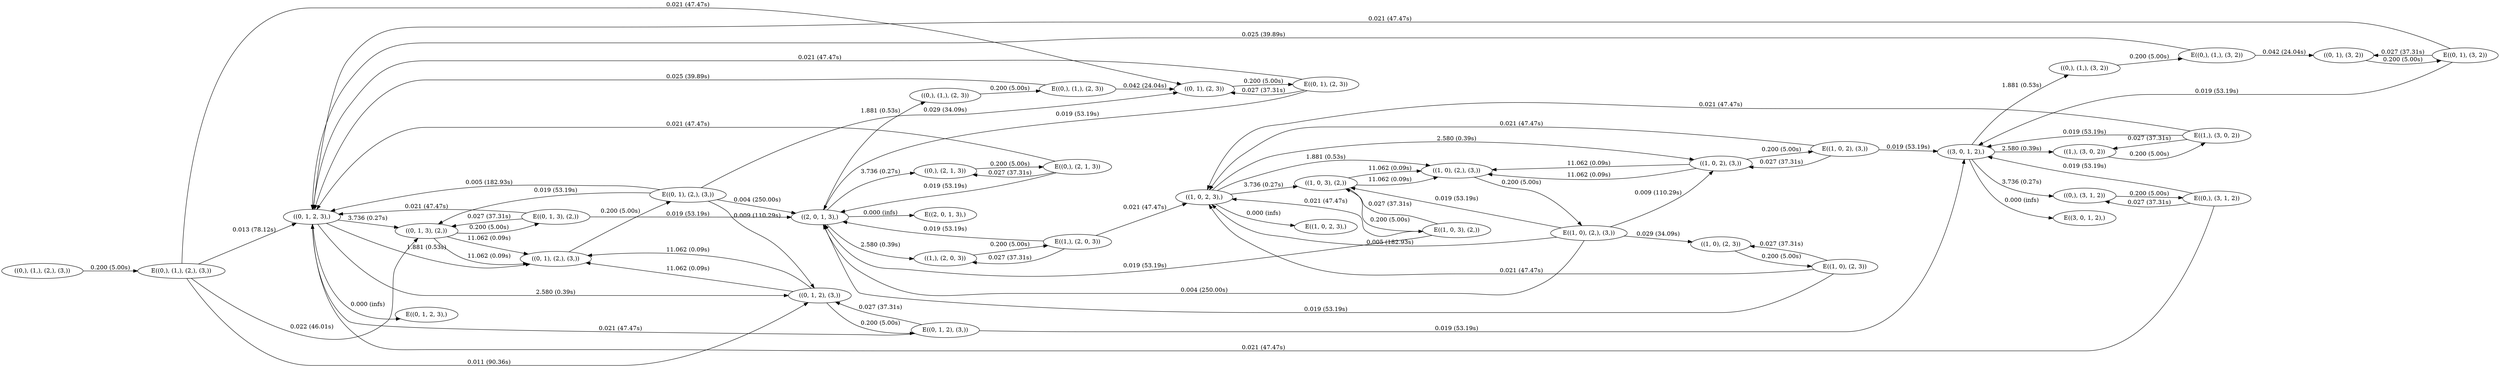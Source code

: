 digraph markov_chain { 
rankdir=LR;
"((0,), (1,), (2,), (3,))" -> "E((0,), (1,), (2,), (3,))" [ label = "0.200 (5.00s)" ]; 
"E((0,), (1,), (2,), (3,))" -> "((0, 1, 2, 3),)" [label = "0.013 (78.12s)" ]; 
"E((0,), (1,), (2,), (3,))" -> "((0, 1, 3), (2,))" [label = "0.022 (46.01s)" ]; 
"E((0,), (1,), (2,), (3,))" -> "((0, 1, 2), (3,))" [label = "0.011 (90.36s)" ]; 
"E((0,), (1,), (2,), (3,))" -> "((0, 1), (2, 3))" [label = "0.021 (47.47s)" ]; 
"((0, 1, 2, 3),)" -> "E((0, 1, 2, 3),)" [ label = "0.000 (infs)" ]; 
"((0, 1, 2, 3),)" -> "((0, 1), (2,), (3,))" [ label = "1.881 (0.53s)" ]; 
"((0, 1, 2, 3),)" -> "((0, 1, 2), (3,))" [ label = "2.580 (0.39s)" ]; 
"((0, 1, 2, 3),)" -> "((0, 1, 3), (2,))" [ label = "3.736 (0.27s)" ]; 
"((0, 1), (2, 3))" -> "E((0, 1), (2, 3))" [ label = "0.200 (5.00s)" ]; 
"E((0, 1), (2, 3))" -> "((0, 1, 2, 3),)" [label = "0.021 (47.47s)" ]; 
"E((0, 1), (2, 3))" -> "((0, 1), (2, 3))" [label = "0.027 (37.31s)" ]; 
"E((0, 1), (2, 3))" -> "((2, 0, 1, 3),)" [label = "0.019 (53.19s)" ]; 
"((0, 1, 2), (3,))" -> "E((0, 1, 2), (3,))" [ label = "0.200 (5.00s)" ]; 
"E((0, 1, 2), (3,))" -> "((0, 1, 2, 3),)" [label = "0.021 (47.47s)" ]; 
"E((0, 1, 2), (3,))" -> "((3, 0, 1, 2),)" [label = "0.019 (53.19s)" ]; 
"E((0, 1, 2), (3,))" -> "((0, 1, 2), (3,))" [label = "0.027 (37.31s)" ]; 
"((0, 1, 2), (3,))" -> "((0, 1), (2,), (3,))" [ label = "11.062 (0.09s)" ]; 
"((0, 1, 2), (3,))" -> "((0, 1), (2,), (3,))" [ label = "11.062 (0.09s)" ]; 
"((2, 0, 1, 3),)" -> "E((2, 0, 1, 3),)" [ label = "0.000 (infs)" ]; 
"((2, 0, 1, 3),)" -> "((1,), (2, 0, 3))" [ label = "2.580 (0.39s)" ]; 
"((2, 0, 1, 3),)" -> "((0,), (1,), (2, 3))" [ label = "1.881 (0.53s)" ]; 
"((2, 0, 1, 3),)" -> "((0,), (2, 1, 3))" [ label = "3.736 (0.27s)" ]; 
"((0, 1), (2,), (3,))" -> "E((0, 1), (2,), (3,))" [ label = "0.200 (5.00s)" ]; 
"E((0, 1), (2,), (3,))" -> "((0, 1, 2), (3,))" [label = "0.009 (110.29s)" ]; 
"E((0, 1), (2,), (3,))" -> "((0, 1, 2, 3),)" [label = "0.005 (182.93s)" ]; 
"E((0, 1), (2,), (3,))" -> "((0, 1), (2, 3))" [label = "0.029 (34.09s)" ]; 
"E((0, 1), (2,), (3,))" -> "((0, 1, 3), (2,))" [label = "0.019 (53.19s)" ]; 
"E((0, 1), (2,), (3,))" -> "((2, 0, 1, 3),)" [label = "0.004 (250.00s)" ]; 
"((0, 1, 3), (2,))" -> "E((0, 1, 3), (2,))" [ label = "0.200 (5.00s)" ]; 
"E((0, 1, 3), (2,))" -> "((0, 1, 2, 3),)" [label = "0.021 (47.47s)" ]; 
"E((0, 1, 3), (2,))" -> "((0, 1, 3), (2,))" [label = "0.027 (37.31s)" ]; 
"E((0, 1, 3), (2,))" -> "((2, 0, 1, 3),)" [label = "0.019 (53.19s)" ]; 
"((0, 1, 3), (2,))" -> "((0, 1), (2,), (3,))" [ label = "11.062 (0.09s)" ]; 
"((0, 1, 3), (2,))" -> "((0, 1), (2,), (3,))" [ label = "11.062 (0.09s)" ]; 
"((3, 0, 1, 2),)" -> "E((3, 0, 1, 2),)" [ label = "0.000 (infs)" ]; 
"((3, 0, 1, 2),)" -> "((1,), (3, 0, 2))" [ label = "2.580 (0.39s)" ]; 
"((3, 0, 1, 2),)" -> "((0,), (1,), (3, 2))" [ label = "1.881 (0.53s)" ]; 
"((3, 0, 1, 2),)" -> "((0,), (3, 1, 2))" [ label = "3.736 (0.27s)" ]; 
"((1,), (2, 0, 3))" -> "E((1,), (2, 0, 3))" [ label = "0.200 (5.00s)" ]; 
"E((1,), (2, 0, 3))" -> "((1,), (2, 0, 3))" [label = "0.027 (37.31s)" ]; 
"E((1,), (2, 0, 3))" -> "((1, 0, 2, 3),)" [label = "0.021 (47.47s)" ]; 
"E((1,), (2, 0, 3))" -> "((2, 0, 1, 3),)" [label = "0.019 (53.19s)" ]; 
"((0,), (2, 1, 3))" -> "E((0,), (2, 1, 3))" [ label = "0.200 (5.00s)" ]; 
"E((0,), (2, 1, 3))" -> "((0, 1, 2, 3),)" [label = "0.021 (47.47s)" ]; 
"E((0,), (2, 1, 3))" -> "((0,), (2, 1, 3))" [label = "0.027 (37.31s)" ]; 
"E((0,), (2, 1, 3))" -> "((2, 0, 1, 3),)" [label = "0.019 (53.19s)" ]; 
"((1,), (3, 0, 2))" -> "E((1,), (3, 0, 2))" [ label = "0.200 (5.00s)" ]; 
"E((1,), (3, 0, 2))" -> "((1, 0, 2, 3),)" [label = "0.021 (47.47s)" ]; 
"E((1,), (3, 0, 2))" -> "((3, 0, 1, 2),)" [label = "0.019 (53.19s)" ]; 
"E((1,), (3, 0, 2))" -> "((1,), (3, 0, 2))" [label = "0.027 (37.31s)" ]; 
"((0,), (3, 1, 2))" -> "E((0,), (3, 1, 2))" [ label = "0.200 (5.00s)" ]; 
"E((0,), (3, 1, 2))" -> "((0, 1, 2, 3),)" [label = "0.021 (47.47s)" ]; 
"E((0,), (3, 1, 2))" -> "((3, 0, 1, 2),)" [label = "0.019 (53.19s)" ]; 
"E((0,), (3, 1, 2))" -> "((0,), (3, 1, 2))" [label = "0.027 (37.31s)" ]; 
"((0,), (1,), (2, 3))" -> "E((0,), (1,), (2, 3))" [ label = "0.200 (5.00s)" ]; 
"E((0,), (1,), (2, 3))" -> "((0, 1), (2, 3))" [label = "0.042 (24.04s)" ]; 
"E((0,), (1,), (2, 3))" -> "((0, 1, 2, 3),)" [label = "0.025 (39.89s)" ]; 
"((1, 0, 2, 3),)" -> "E((1, 0, 2, 3),)" [ label = "0.000 (infs)" ]; 
"((1, 0, 2, 3),)" -> "((1, 0, 3), (2,))" [ label = "3.736 (0.27s)" ]; 
"((1, 0, 2, 3),)" -> "((1, 0), (2,), (3,))" [ label = "1.881 (0.53s)" ]; 
"((1, 0, 2, 3),)" -> "((1, 0, 2), (3,))" [ label = "2.580 (0.39s)" ]; 
"((0,), (1,), (3, 2))" -> "E((0,), (1,), (3, 2))" [ label = "0.200 (5.00s)" ]; 
"E((0,), (1,), (3, 2))" -> "((0, 1, 2, 3),)" [label = "0.025 (39.89s)" ]; 
"E((0,), (1,), (3, 2))" -> "((0, 1), (3, 2))" [label = "0.042 (24.04s)" ]; 
"((1, 0, 2), (3,))" -> "E((1, 0, 2), (3,))" [ label = "0.200 (5.00s)" ]; 
"E((1, 0, 2), (3,))" -> "((1, 0, 2, 3),)" [label = "0.021 (47.47s)" ]; 
"E((1, 0, 2), (3,))" -> "((3, 0, 1, 2),)" [label = "0.019 (53.19s)" ]; 
"E((1, 0, 2), (3,))" -> "((1, 0, 2), (3,))" [label = "0.027 (37.31s)" ]; 
"((1, 0, 2), (3,))" -> "((1, 0), (2,), (3,))" [ label = "11.062 (0.09s)" ]; 
"((1, 0, 2), (3,))" -> "((1, 0), (2,), (3,))" [ label = "11.062 (0.09s)" ]; 
"((1, 0, 3), (2,))" -> "E((1, 0, 3), (2,))" [ label = "0.200 (5.00s)" ]; 
"E((1, 0, 3), (2,))" -> "((1, 0, 3), (2,))" [label = "0.027 (37.31s)" ]; 
"E((1, 0, 3), (2,))" -> "((1, 0, 2, 3),)" [label = "0.021 (47.47s)" ]; 
"E((1, 0, 3), (2,))" -> "((2, 0, 1, 3),)" [label = "0.019 (53.19s)" ]; 
"((1, 0, 3), (2,))" -> "((1, 0), (2,), (3,))" [ label = "11.062 (0.09s)" ]; 
"((1, 0, 3), (2,))" -> "((1, 0), (2,), (3,))" [ label = "11.062 (0.09s)" ]; 
"((1, 0), (2,), (3,))" -> "E((1, 0), (2,), (3,))" [ label = "0.200 (5.00s)" ]; 
"E((1, 0), (2,), (3,))" -> "((1, 0, 2, 3),)" [label = "0.005 (182.93s)" ]; 
"E((1, 0), (2,), (3,))" -> "((1, 0), (2, 3))" [label = "0.029 (34.09s)" ]; 
"E((1, 0), (2,), (3,))" -> "((2, 0, 1, 3),)" [label = "0.004 (250.00s)" ]; 
"E((1, 0), (2,), (3,))" -> "((1, 0, 3), (2,))" [label = "0.019 (53.19s)" ]; 
"E((1, 0), (2,), (3,))" -> "((1, 0, 2), (3,))" [label = "0.009 (110.29s)" ]; 
"((0, 1), (3, 2))" -> "E((0, 1), (3, 2))" [ label = "0.200 (5.00s)" ]; 
"E((0, 1), (3, 2))" -> "((0, 1, 2, 3),)" [label = "0.021 (47.47s)" ]; 
"E((0, 1), (3, 2))" -> "((3, 0, 1, 2),)" [label = "0.019 (53.19s)" ]; 
"E((0, 1), (3, 2))" -> "((0, 1), (3, 2))" [label = "0.027 (37.31s)" ]; 
"((1, 0), (2, 3))" -> "E((1, 0), (2, 3))" [ label = "0.200 (5.00s)" ]; 
"E((1, 0), (2, 3))" -> "((1, 0), (2, 3))" [label = "0.027 (37.31s)" ]; 
"E((1, 0), (2, 3))" -> "((1, 0, 2, 3),)" [label = "0.021 (47.47s)" ]; 
"E((1, 0), (2, 3))" -> "((2, 0, 1, 3),)" [label = "0.019 (53.19s)" ]; 
}
